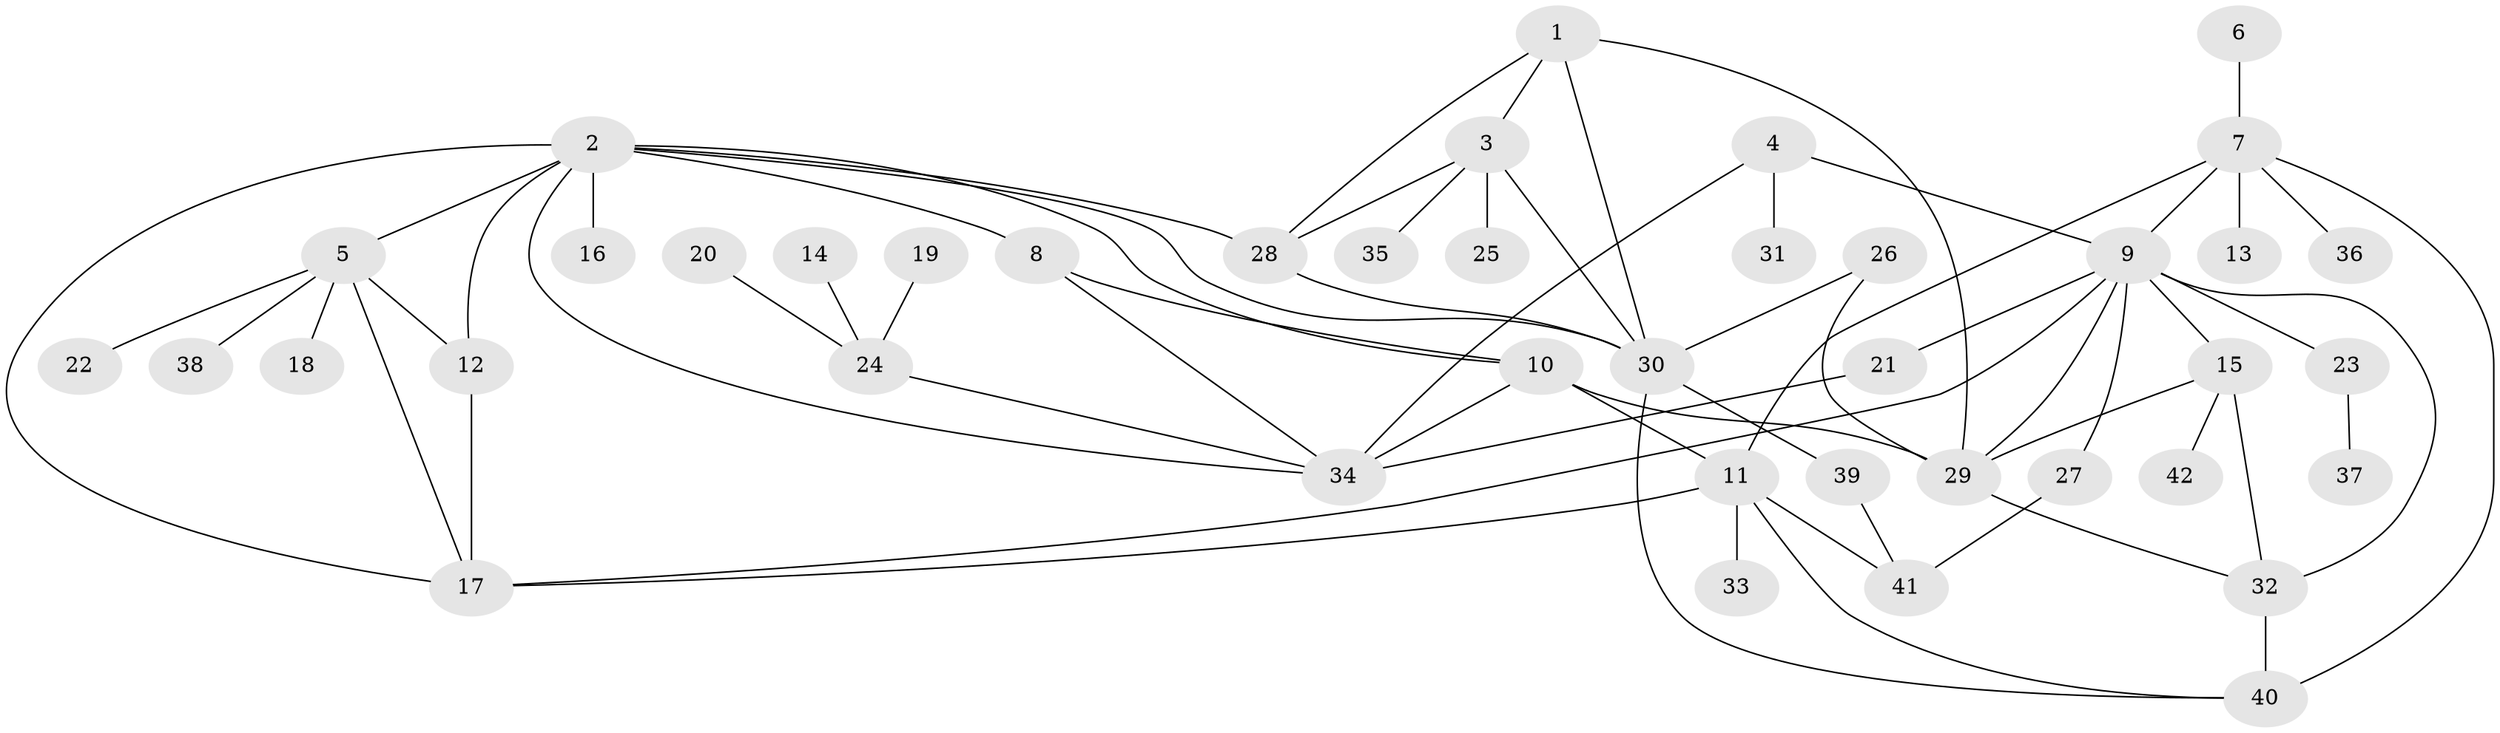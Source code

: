 // original degree distribution, {8: 0.024096385542168676, 5: 0.024096385542168676, 7: 0.04819277108433735, 4: 0.07228915662650602, 9: 0.024096385542168676, 6: 0.060240963855421686, 11: 0.012048192771084338, 1: 0.5301204819277109, 2: 0.1686746987951807, 3: 0.03614457831325301}
// Generated by graph-tools (version 1.1) at 2025/02/03/09/25 03:02:41]
// undirected, 42 vertices, 66 edges
graph export_dot {
graph [start="1"]
  node [color=gray90,style=filled];
  1;
  2;
  3;
  4;
  5;
  6;
  7;
  8;
  9;
  10;
  11;
  12;
  13;
  14;
  15;
  16;
  17;
  18;
  19;
  20;
  21;
  22;
  23;
  24;
  25;
  26;
  27;
  28;
  29;
  30;
  31;
  32;
  33;
  34;
  35;
  36;
  37;
  38;
  39;
  40;
  41;
  42;
  1 -- 3 [weight=1.0];
  1 -- 28 [weight=1.0];
  1 -- 29 [weight=1.0];
  1 -- 30 [weight=1.0];
  2 -- 5 [weight=1.0];
  2 -- 8 [weight=1.0];
  2 -- 10 [weight=1.0];
  2 -- 12 [weight=1.0];
  2 -- 16 [weight=1.0];
  2 -- 17 [weight=1.0];
  2 -- 28 [weight=1.0];
  2 -- 30 [weight=1.0];
  2 -- 34 [weight=1.0];
  3 -- 25 [weight=1.0];
  3 -- 28 [weight=1.0];
  3 -- 30 [weight=1.0];
  3 -- 35 [weight=1.0];
  4 -- 9 [weight=1.0];
  4 -- 31 [weight=1.0];
  4 -- 34 [weight=1.0];
  5 -- 12 [weight=1.0];
  5 -- 17 [weight=1.0];
  5 -- 18 [weight=1.0];
  5 -- 22 [weight=1.0];
  5 -- 38 [weight=1.0];
  6 -- 7 [weight=1.0];
  7 -- 9 [weight=1.0];
  7 -- 11 [weight=2.0];
  7 -- 13 [weight=1.0];
  7 -- 36 [weight=1.0];
  7 -- 40 [weight=2.0];
  8 -- 10 [weight=1.0];
  8 -- 34 [weight=1.0];
  9 -- 15 [weight=1.0];
  9 -- 17 [weight=1.0];
  9 -- 21 [weight=1.0];
  9 -- 23 [weight=1.0];
  9 -- 27 [weight=1.0];
  9 -- 29 [weight=1.0];
  9 -- 32 [weight=1.0];
  10 -- 11 [weight=1.0];
  10 -- 29 [weight=1.0];
  10 -- 34 [weight=1.0];
  11 -- 17 [weight=1.0];
  11 -- 33 [weight=1.0];
  11 -- 40 [weight=1.0];
  11 -- 41 [weight=1.0];
  12 -- 17 [weight=1.0];
  14 -- 24 [weight=1.0];
  15 -- 29 [weight=1.0];
  15 -- 32 [weight=1.0];
  15 -- 42 [weight=1.0];
  19 -- 24 [weight=1.0];
  20 -- 24 [weight=1.0];
  21 -- 34 [weight=1.0];
  23 -- 37 [weight=1.0];
  24 -- 34 [weight=1.0];
  26 -- 29 [weight=1.0];
  26 -- 30 [weight=1.0];
  27 -- 41 [weight=1.0];
  28 -- 30 [weight=1.0];
  29 -- 32 [weight=1.0];
  30 -- 39 [weight=1.0];
  30 -- 40 [weight=1.0];
  32 -- 40 [weight=1.0];
  39 -- 41 [weight=1.0];
}
